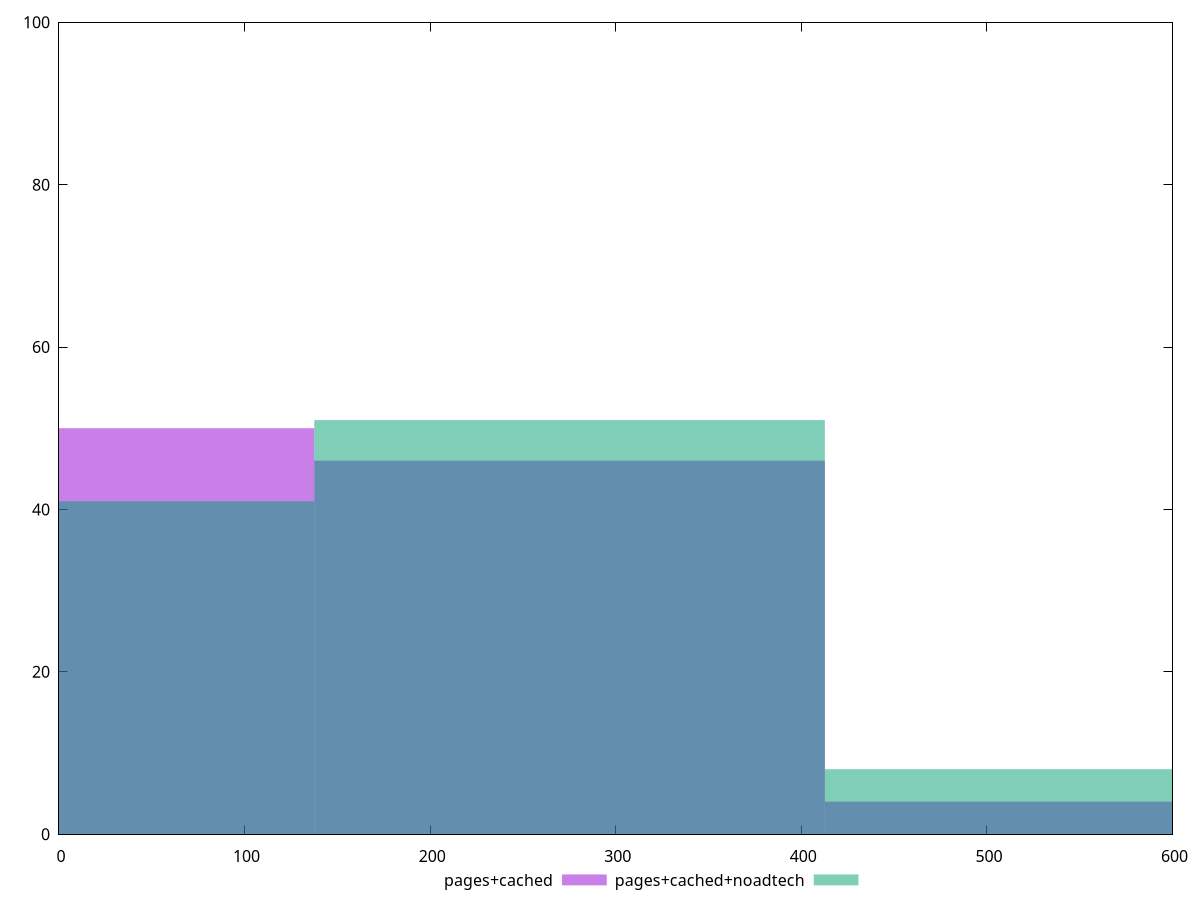 reset

$pagesCached <<EOF
0 50
550.2354239668724 4
275.1177119834362 46
EOF

$pagesCachedNoadtech <<EOF
550.2354239668724 8
275.1177119834362 51
0 41
EOF

set key outside below
set boxwidth 275.1177119834362
set xrange [0:600]
set yrange [0:100]
set trange [0:100]
set style fill transparent solid 0.5 noborder
set terminal svg size 640, 500 enhanced background rgb 'white'
set output "report_00015_2021-02-09T16-11-33.973Z/unused-css-rules/comparison/histogram/1_vs_2.svg"

plot $pagesCached title "pages+cached" with boxes, \
     $pagesCachedNoadtech title "pages+cached+noadtech" with boxes

reset
